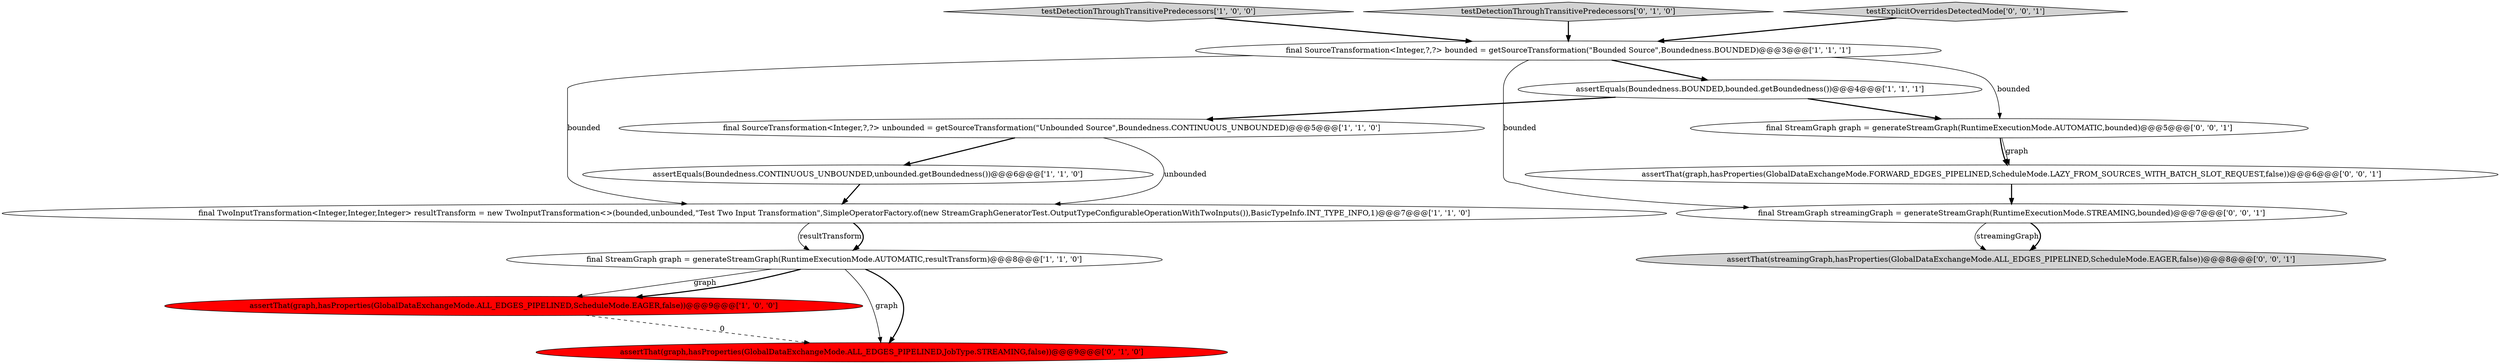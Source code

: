 digraph {
11 [style = filled, label = "final StreamGraph graph = generateStreamGraph(RuntimeExecutionMode.AUTOMATIC,bounded)@@@5@@@['0', '0', '1']", fillcolor = white, shape = ellipse image = "AAA0AAABBB3BBB"];
6 [style = filled, label = "final TwoInputTransformation<Integer,Integer,Integer> resultTransform = new TwoInputTransformation<>(bounded,unbounded,\"Test Two Input Transformation\",SimpleOperatorFactory.of(new StreamGraphGeneratorTest.OutputTypeConfigurableOperationWithTwoInputs()),BasicTypeInfo.INT_TYPE_INFO,1)@@@7@@@['1', '1', '0']", fillcolor = white, shape = ellipse image = "AAA0AAABBB1BBB"];
2 [style = filled, label = "final SourceTransformation<Integer,?,?> unbounded = getSourceTransformation(\"Unbounded Source\",Boundedness.CONTINUOUS_UNBOUNDED)@@@5@@@['1', '1', '0']", fillcolor = white, shape = ellipse image = "AAA0AAABBB1BBB"];
7 [style = filled, label = "assertThat(graph,hasProperties(GlobalDataExchangeMode.ALL_EDGES_PIPELINED,ScheduleMode.EAGER,false))@@@9@@@['1', '0', '0']", fillcolor = red, shape = ellipse image = "AAA1AAABBB1BBB"];
4 [style = filled, label = "testDetectionThroughTransitivePredecessors['1', '0', '0']", fillcolor = lightgray, shape = diamond image = "AAA0AAABBB1BBB"];
3 [style = filled, label = "assertEquals(Boundedness.BOUNDED,bounded.getBoundedness())@@@4@@@['1', '1', '1']", fillcolor = white, shape = ellipse image = "AAA0AAABBB1BBB"];
9 [style = filled, label = "testDetectionThroughTransitivePredecessors['0', '1', '0']", fillcolor = lightgray, shape = diamond image = "AAA0AAABBB2BBB"];
1 [style = filled, label = "assertEquals(Boundedness.CONTINUOUS_UNBOUNDED,unbounded.getBoundedness())@@@6@@@['1', '1', '0']", fillcolor = white, shape = ellipse image = "AAA0AAABBB1BBB"];
12 [style = filled, label = "assertThat(graph,hasProperties(GlobalDataExchangeMode.FORWARD_EDGES_PIPELINED,ScheduleMode.LAZY_FROM_SOURCES_WITH_BATCH_SLOT_REQUEST,false))@@@6@@@['0', '0', '1']", fillcolor = white, shape = ellipse image = "AAA0AAABBB3BBB"];
0 [style = filled, label = "final StreamGraph graph = generateStreamGraph(RuntimeExecutionMode.AUTOMATIC,resultTransform)@@@8@@@['1', '1', '0']", fillcolor = white, shape = ellipse image = "AAA0AAABBB1BBB"];
8 [style = filled, label = "assertThat(graph,hasProperties(GlobalDataExchangeMode.ALL_EDGES_PIPELINED,JobType.STREAMING,false))@@@9@@@['0', '1', '0']", fillcolor = red, shape = ellipse image = "AAA1AAABBB2BBB"];
14 [style = filled, label = "final StreamGraph streamingGraph = generateStreamGraph(RuntimeExecutionMode.STREAMING,bounded)@@@7@@@['0', '0', '1']", fillcolor = white, shape = ellipse image = "AAA0AAABBB3BBB"];
5 [style = filled, label = "final SourceTransformation<Integer,?,?> bounded = getSourceTransformation(\"Bounded Source\",Boundedness.BOUNDED)@@@3@@@['1', '1', '1']", fillcolor = white, shape = ellipse image = "AAA0AAABBB1BBB"];
10 [style = filled, label = "testExplicitOverridesDetectedMode['0', '0', '1']", fillcolor = lightgray, shape = diamond image = "AAA0AAABBB3BBB"];
13 [style = filled, label = "assertThat(streamingGraph,hasProperties(GlobalDataExchangeMode.ALL_EDGES_PIPELINED,ScheduleMode.EAGER,false))@@@8@@@['0', '0', '1']", fillcolor = lightgray, shape = ellipse image = "AAA0AAABBB3BBB"];
5->3 [style = bold, label=""];
5->6 [style = solid, label="bounded"];
0->8 [style = solid, label="graph"];
2->1 [style = bold, label=""];
6->0 [style = solid, label="resultTransform"];
7->8 [style = dashed, label="0"];
3->11 [style = bold, label=""];
0->7 [style = solid, label="graph"];
11->12 [style = bold, label=""];
6->0 [style = bold, label=""];
5->11 [style = solid, label="bounded"];
14->13 [style = solid, label="streamingGraph"];
0->7 [style = bold, label=""];
1->6 [style = bold, label=""];
10->5 [style = bold, label=""];
11->12 [style = solid, label="graph"];
3->2 [style = bold, label=""];
5->14 [style = solid, label="bounded"];
12->14 [style = bold, label=""];
0->8 [style = bold, label=""];
9->5 [style = bold, label=""];
14->13 [style = bold, label=""];
2->6 [style = solid, label="unbounded"];
4->5 [style = bold, label=""];
}
